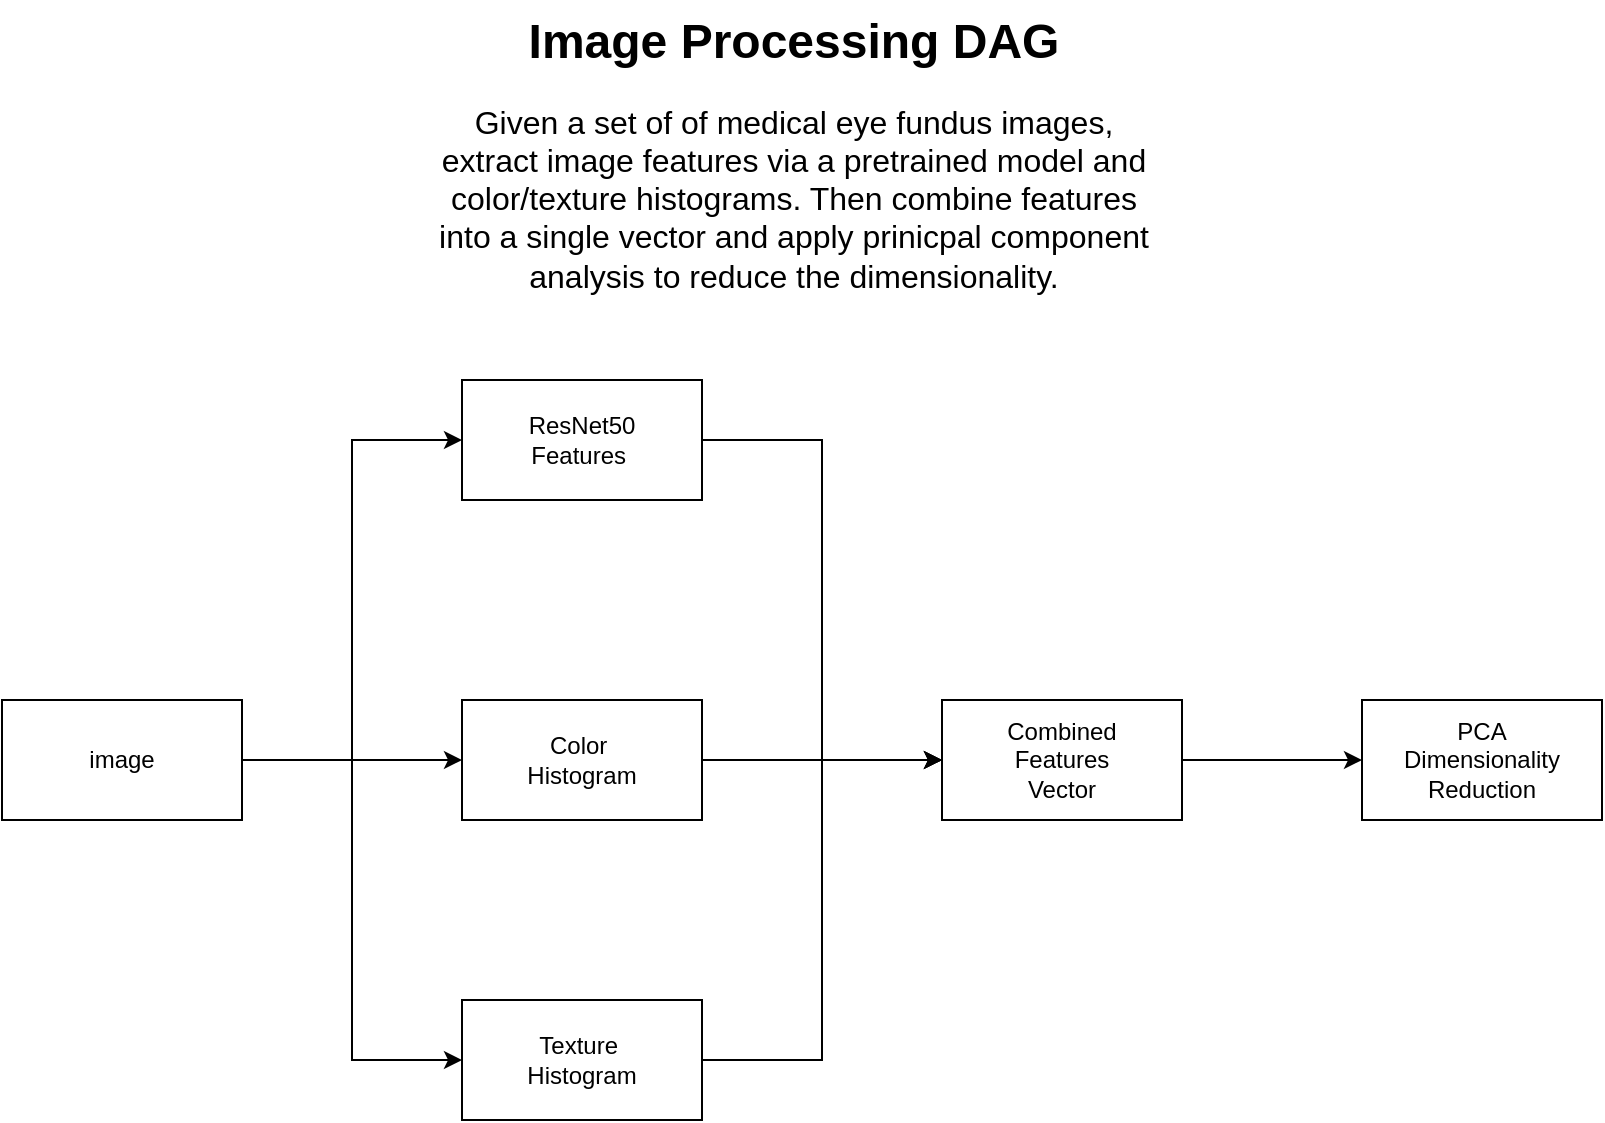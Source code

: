 <mxfile version="26.0.9">
  <diagram name="Page-1" id="BYSTjUQ_sq1MIQ7a7slV">
    <mxGraphModel dx="2002" dy="1152" grid="1" gridSize="10" guides="1" tooltips="1" connect="1" arrows="1" fold="1" page="1" pageScale="1" pageWidth="850" pageHeight="1100" math="0" shadow="0">
      <root>
        <mxCell id="0" />
        <mxCell id="1" parent="0" />
        <mxCell id="MRU-Ttux2w6pynKiB-Ux-6" style="edgeStyle=orthogonalEdgeStyle;rounded=0;orthogonalLoop=1;jettySize=auto;html=1;exitX=1;exitY=0.5;exitDx=0;exitDy=0;entryX=0;entryY=0.5;entryDx=0;entryDy=0;" edge="1" parent="1" source="MRU-Ttux2w6pynKiB-Ux-4" target="MRU-Ttux2w6pynKiB-Ux-5">
          <mxGeometry relative="1" as="geometry" />
        </mxCell>
        <mxCell id="MRU-Ttux2w6pynKiB-Ux-8" style="edgeStyle=orthogonalEdgeStyle;rounded=0;orthogonalLoop=1;jettySize=auto;html=1;exitX=1;exitY=0.5;exitDx=0;exitDy=0;entryX=0;entryY=0.5;entryDx=0;entryDy=0;" edge="1" parent="1" source="MRU-Ttux2w6pynKiB-Ux-4" target="MRU-Ttux2w6pynKiB-Ux-7">
          <mxGeometry relative="1" as="geometry" />
        </mxCell>
        <mxCell id="MRU-Ttux2w6pynKiB-Ux-10" style="edgeStyle=orthogonalEdgeStyle;rounded=0;orthogonalLoop=1;jettySize=auto;html=1;exitX=1;exitY=0.5;exitDx=0;exitDy=0;entryX=0;entryY=0.5;entryDx=0;entryDy=0;" edge="1" parent="1" source="MRU-Ttux2w6pynKiB-Ux-4" target="MRU-Ttux2w6pynKiB-Ux-9">
          <mxGeometry relative="1" as="geometry" />
        </mxCell>
        <mxCell id="MRU-Ttux2w6pynKiB-Ux-4" value="image" style="rounded=0;whiteSpace=wrap;html=1;" vertex="1" parent="1">
          <mxGeometry x="30" y="380" width="120" height="60" as="geometry" />
        </mxCell>
        <mxCell id="MRU-Ttux2w6pynKiB-Ux-15" style="edgeStyle=orthogonalEdgeStyle;rounded=0;orthogonalLoop=1;jettySize=auto;html=1;exitX=1;exitY=0.5;exitDx=0;exitDy=0;entryX=0;entryY=0.5;entryDx=0;entryDy=0;" edge="1" parent="1" source="MRU-Ttux2w6pynKiB-Ux-5" target="MRU-Ttux2w6pynKiB-Ux-14">
          <mxGeometry relative="1" as="geometry" />
        </mxCell>
        <mxCell id="MRU-Ttux2w6pynKiB-Ux-5" value="ResNet50&lt;div&gt;Features&amp;nbsp;&lt;/div&gt;" style="rounded=0;whiteSpace=wrap;html=1;" vertex="1" parent="1">
          <mxGeometry x="260" y="220" width="120" height="60" as="geometry" />
        </mxCell>
        <mxCell id="MRU-Ttux2w6pynKiB-Ux-16" style="edgeStyle=orthogonalEdgeStyle;rounded=0;orthogonalLoop=1;jettySize=auto;html=1;exitX=1;exitY=0.5;exitDx=0;exitDy=0;" edge="1" parent="1" source="MRU-Ttux2w6pynKiB-Ux-7">
          <mxGeometry relative="1" as="geometry">
            <mxPoint x="500" y="410" as="targetPoint" />
          </mxGeometry>
        </mxCell>
        <mxCell id="MRU-Ttux2w6pynKiB-Ux-7" value="Color&amp;nbsp;&lt;div&gt;Histogram&lt;/div&gt;" style="rounded=0;whiteSpace=wrap;html=1;" vertex="1" parent="1">
          <mxGeometry x="260" y="380" width="120" height="60" as="geometry" />
        </mxCell>
        <mxCell id="MRU-Ttux2w6pynKiB-Ux-17" style="edgeStyle=orthogonalEdgeStyle;rounded=0;orthogonalLoop=1;jettySize=auto;html=1;exitX=1;exitY=0.5;exitDx=0;exitDy=0;entryX=0;entryY=0.5;entryDx=0;entryDy=0;" edge="1" parent="1" source="MRU-Ttux2w6pynKiB-Ux-9" target="MRU-Ttux2w6pynKiB-Ux-14">
          <mxGeometry relative="1" as="geometry">
            <mxPoint x="450" y="380" as="targetPoint" />
          </mxGeometry>
        </mxCell>
        <mxCell id="MRU-Ttux2w6pynKiB-Ux-9" value="Texture&amp;nbsp;&lt;div&gt;Histogram&lt;/div&gt;" style="rounded=0;whiteSpace=wrap;html=1;" vertex="1" parent="1">
          <mxGeometry x="260" y="530" width="120" height="60" as="geometry" />
        </mxCell>
        <mxCell id="MRU-Ttux2w6pynKiB-Ux-19" style="edgeStyle=orthogonalEdgeStyle;rounded=0;orthogonalLoop=1;jettySize=auto;html=1;exitX=1;exitY=0.5;exitDx=0;exitDy=0;entryX=0;entryY=0.5;entryDx=0;entryDy=0;" edge="1" parent="1" source="MRU-Ttux2w6pynKiB-Ux-14" target="MRU-Ttux2w6pynKiB-Ux-18">
          <mxGeometry relative="1" as="geometry" />
        </mxCell>
        <mxCell id="MRU-Ttux2w6pynKiB-Ux-14" value="Combined&lt;div&gt;Features&lt;/div&gt;&lt;div&gt;Vector&lt;/div&gt;" style="rounded=0;whiteSpace=wrap;html=1;" vertex="1" parent="1">
          <mxGeometry x="500" y="380" width="120" height="60" as="geometry" />
        </mxCell>
        <mxCell id="MRU-Ttux2w6pynKiB-Ux-18" value="PCA&lt;div&gt;Dimensionality&lt;/div&gt;&lt;div&gt;Reduction&lt;/div&gt;" style="rounded=0;whiteSpace=wrap;html=1;" vertex="1" parent="1">
          <mxGeometry x="710" y="380" width="120" height="60" as="geometry" />
        </mxCell>
        <mxCell id="MRU-Ttux2w6pynKiB-Ux-21" value="&lt;h1 style=&quot;text-align: center; margin-top: 0px;&quot;&gt;&lt;font style=&quot;font-size: 24px;&quot;&gt;Image Processing DAG&lt;/font&gt;&lt;/h1&gt;&lt;p style=&quot;text-align: center;&quot;&gt;&lt;font size=&quot;3&quot; style=&quot;&quot;&gt;Given a set of of medical eye fundus images, extract image features via a pretrained model and color/texture histograms. Then combine features into a single vector and apply prinicpal component analysis to reduce the dimensionality.&lt;/font&gt;&lt;/p&gt;&lt;p&gt;&lt;br&gt;&lt;/p&gt;" style="text;html=1;whiteSpace=wrap;overflow=hidden;rounded=0;" vertex="1" parent="1">
          <mxGeometry x="240" y="30" width="370" height="160" as="geometry" />
        </mxCell>
      </root>
    </mxGraphModel>
  </diagram>
</mxfile>
